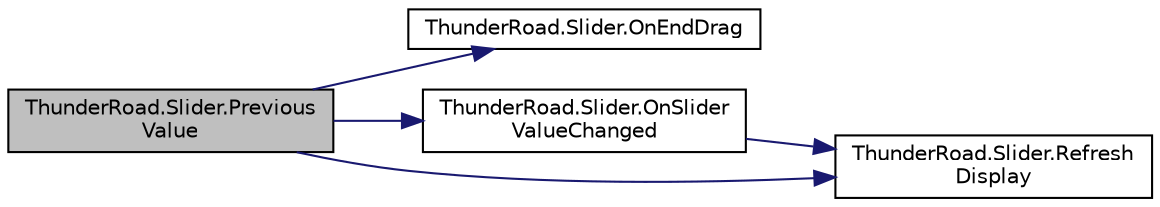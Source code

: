 digraph "ThunderRoad.Slider.PreviousValue"
{
 // LATEX_PDF_SIZE
  edge [fontname="Helvetica",fontsize="10",labelfontname="Helvetica",labelfontsize="10"];
  node [fontname="Helvetica",fontsize="10",shape=record];
  rankdir="LR";
  Node1 [label="ThunderRoad.Slider.Previous\lValue",height=0.2,width=0.4,color="black", fillcolor="grey75", style="filled", fontcolor="black",tooltip=" "];
  Node1 -> Node2 [color="midnightblue",fontsize="10",style="solid",fontname="Helvetica"];
  Node2 [label="ThunderRoad.Slider.OnEndDrag",height=0.2,width=0.4,color="black", fillcolor="white", style="filled",URL="$class_thunder_road_1_1_slider.html#ae8cf64f8ccddb28919ee8247f432ad7a",tooltip=" "];
  Node1 -> Node3 [color="midnightblue",fontsize="10",style="solid",fontname="Helvetica"];
  Node3 [label="ThunderRoad.Slider.OnSlider\lValueChanged",height=0.2,width=0.4,color="black", fillcolor="white", style="filled",URL="$class_thunder_road_1_1_slider.html#a4cba4f2261f401fcc9ec58290a1f141d",tooltip=" "];
  Node3 -> Node4 [color="midnightblue",fontsize="10",style="solid",fontname="Helvetica"];
  Node4 [label="ThunderRoad.Slider.Refresh\lDisplay",height=0.2,width=0.4,color="black", fillcolor="white", style="filled",URL="$class_thunder_road_1_1_slider.html#a7c2507bd5457f05e58883d5e8093435c",tooltip=" "];
  Node1 -> Node4 [color="midnightblue",fontsize="10",style="solid",fontname="Helvetica"];
}
